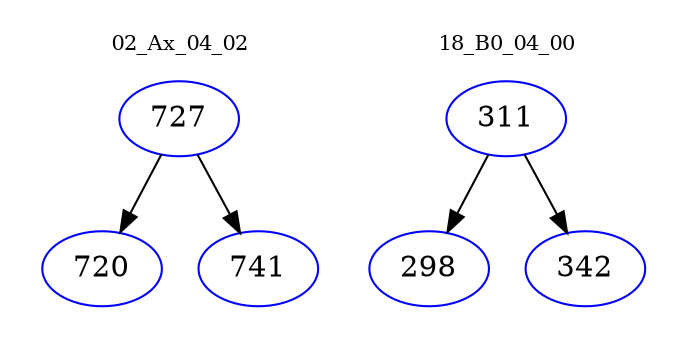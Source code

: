 digraph{
subgraph cluster_0 {
color = white
label = "02_Ax_04_02";
fontsize=10;
T0_727 [label="727", color="blue"]
T0_727 -> T0_720 [color="black"]
T0_720 [label="720", color="blue"]
T0_727 -> T0_741 [color="black"]
T0_741 [label="741", color="blue"]
}
subgraph cluster_1 {
color = white
label = "18_B0_04_00";
fontsize=10;
T1_311 [label="311", color="blue"]
T1_311 -> T1_298 [color="black"]
T1_298 [label="298", color="blue"]
T1_311 -> T1_342 [color="black"]
T1_342 [label="342", color="blue"]
}
}
